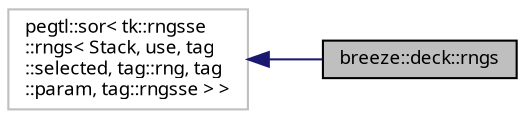digraph "breeze::deck::rngs"
{
 // INTERACTIVE_SVG=YES
  bgcolor="transparent";
  edge [fontname="sans-serif",fontsize="9",labelfontname="sans-serif",labelfontsize="9"];
  node [fontname="sans-serif",fontsize="9",shape=record];
  rankdir="LR";
  Node1 [label="breeze::deck::rngs",height=0.2,width=0.4,color="black", fillcolor="grey75", style="filled", fontcolor="black"];
  Node2 -> Node1 [dir="back",color="midnightblue",fontsize="9",style="solid",fontname="sans-serif"];
  Node2 [label="pegtl::sor\< tk::rngsse\l::rngs\< Stack, use, tag\l::selected, tag::rng, tag\l::param, tag::rngsse \> \>",height=0.2,width=0.4,color="grey75"];
}

